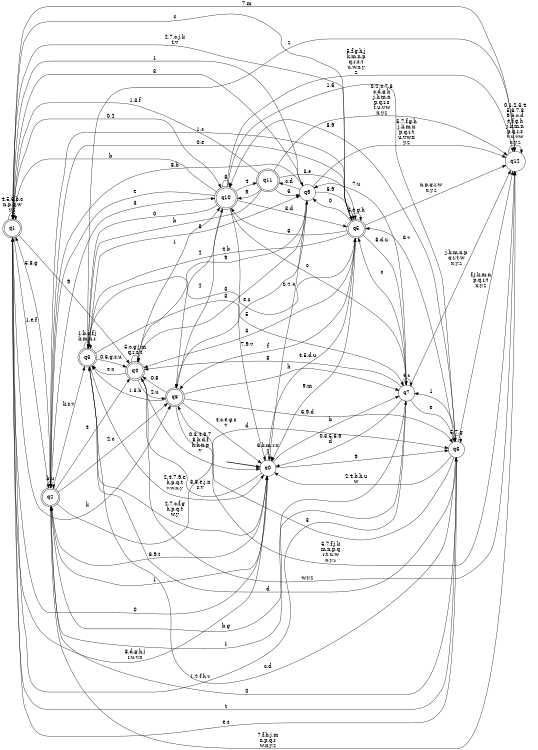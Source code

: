 digraph BlueStar {
__start0 [style = invis, shape = none, label = "", width = 0, height = 0];

rankdir=LR;
size="8,5";

s0 [style="filled", color="black", fillcolor="white" shape="circle", label="q0"];
s1 [style="rounded,filled", color="black", fillcolor="white" shape="doublecircle", label="q1"];
s2 [style="rounded,filled", color="black", fillcolor="white" shape="doublecircle", label="q2"];
s3 [style="rounded,filled", color="black", fillcolor="white" shape="doublecircle", label="q3"];
s4 [style="rounded,filled", color="black", fillcolor="white" shape="doublecircle", label="q4"];
s5 [style="rounded,filled", color="black", fillcolor="white" shape="doublecircle", label="q5"];
s6 [style="filled", color="black", fillcolor="white" shape="circle", label="q6"];
s7 [style="filled", color="black", fillcolor="white" shape="circle", label="q7"];
s8 [style="rounded,filled", color="black", fillcolor="white" shape="doublecircle", label="q8"];
s9 [style="filled", color="black", fillcolor="white" shape="circle", label="q9"];
s10 [style="rounded,filled", color="black", fillcolor="white" shape="doublecircle", label="q10"];
s11 [style="rounded,filled", color="black", fillcolor="white" shape="doublecircle", label="q11"];
s12 [style="filled", color="black", fillcolor="white" shape="circle", label="q12"];
subgraph cluster_main { 
	graph [pad=".75", ranksep="0.15", nodesep="0.15"];
	 style=invis; 
	__start0 -> s0 [penwidth=2];
}
s0 -> s0 [label="6,k,m,r,x\nz"];
s0 -> s1 [label="0"];
s0 -> s2 [label="1"];
s0 -> s3 [label="2,7,c,f,g\nh,p,q,t\nw,y"];
s0 -> s4 [label="3,8,e,j,n\ns,v"];
s0 -> s5 [label="4,5,d,u"];
s0 -> s6 [label="9"];
s0 -> s7 [label="b"];
s1 -> s0 [label="8,d,g,h,j\nr,u,v,x"];
s1 -> s1 [label="4,5,6,b,c\nn,p,q,w\ny,z"];
s1 -> s2 [label="1,e,f"];
s1 -> s4 [label="9"];
s1 -> s5 [label="s"];
s1 -> s6 [label="t"];
s1 -> s8 [label="k"];
s1 -> s9 [label="3"];
s1 -> s10 [label="0,2"];
s1 -> s12 [label="7,m"];
s2 -> s0 [label="6,9,t"];
s2 -> s1 [label="5,8,g"];
s2 -> s2 [label="b,u"];
s2 -> s3 [label="k,s,v"];
s2 -> s4 [label="4"];
s2 -> s5 [label="0,e"];
s2 -> s6 [label="d"];
s2 -> s7 [label="1"];
s2 -> s8 [label="2,c"];
s2 -> s10 [label="3"];
s2 -> s12 [label="7,f,h,j,m\nn,p,q,r\nw,x,y,z"];
s3 -> s0 [label="2,4,7,9,e\nh,p,q,t\nv,w,x,y"];
s3 -> s3 [label="1,b,c,f,j\nk,m,n,r"];
s3 -> s4 [label="0,6,g,s,u"];
s3 -> s5 [label="3"];
s3 -> s6 [label="d"];
s3 -> s7 [label="5"];
s3 -> s9 [label="8"];
s3 -> s12 [label="z"];
s4 -> s0 [label="0,3,4,6,7\n8,b,d,f\nh,k,n,p\nv"];
s4 -> s3 [label="e,x"];
s4 -> s4 [label="5,c,g,j,m\nq,r,s,t"];
s4 -> s8 [label="2,u"];
s4 -> s9 [label="9"];
s4 -> s10 [label="1"];
s4 -> s12 [label="w,y,z"];
s5 -> s0 [label="9,m"];
s5 -> s1 [label="2,7,c,j,k\nt,v"];
s5 -> s2 [label="1,s"];
s5 -> s3 [label="4,b"];
s5 -> s4 [label="3"];
s5 -> s5 [label="5,e,g,h"];
s5 -> s7 [label="8,d,u"];
s5 -> s8 [label="f"];
s5 -> s9 [label="0"];
s5 -> s10 [label="6"];
s5 -> s12 [label="n,p,q,r,w\nx,y,z"];
s6 -> s0 [label="2,4,b,h,u\nw"];
s6 -> s1 [label="e,s"];
s6 -> s2 [label="0"];
s6 -> s3 [label="c,d"];
s6 -> s5 [label="6,v"];
s6 -> s6 [label="5,7,g"];
s6 -> s7 [label="1"];
s6 -> s8 [label="3"];
s6 -> s10 [label="8,9"];
s6 -> s12 [label="f,j,k,m,n\np,q,r,t\nx,y,z"];
s7 -> s0 [label="0,3,5,6,9\nd"];
s7 -> s1 [label="1,2,f,h,v"];
s7 -> s2 [label="b,g"];
s7 -> s4 [label="8"];
s7 -> s5 [label="c"];
s7 -> s6 [label="e"];
s7 -> s7 [label="4,s"];
s7 -> s9 [label="7,u"];
s7 -> s12 [label="j,k,m,n,p\nq,r,t,w\nx,y,z"];
s8 -> s0 [label="4,c,e,g,s\nv"];
s8 -> s3 [label="1,3,b"];
s8 -> s4 [label="0,8"];
s8 -> s6 [label="6,9,d"];
s8 -> s7 [label="h"];
s8 -> s10 [label="2"];
s8 -> s12 [label="5,7,f,j,k\nm,n,p,q\nr,t,u,w\nx,y,z"];
s9 -> s0 [label="0,2,4"];
s9 -> s1 [label="1"];
s9 -> s2 [label="8,b"];
s9 -> s4 [label="3"];
s9 -> s5 [label="6,9"];
s9 -> s8 [label="e,s"];
s9 -> s11 [label="c,d"];
s9 -> s12 [label="5,7,f,g,h\nj,k,m,n\np,q,r,t\nu,v,w,x\ny,z"];
s10 -> s0 [label="7,9,v"];
s10 -> s1 [label="b"];
s10 -> s2 [label="e"];
s10 -> s3 [label="0"];
s10 -> s5 [label="3,d"];
s10 -> s6 [label="1,6"];
s10 -> s7 [label="c"];
s10 -> s8 [label="2"];
s10 -> s10 [label="8"];
s10 -> s11 [label="4"];
s10 -> s12 [label="5,f,g,h,j\nk,m,n,p\nq,r,s,t\nu,w,x,y\nz"];
s11 -> s1 [label="1,3,f"];
s11 -> s3 [label="b"];
s11 -> s5 [label="5,e"];
s11 -> s9 [label="6"];
s11 -> s10 [label="9"];
s11 -> s12 [label="0,2,4,7,8\nc,d,g,h\nj,k,m,n\np,q,r,s\nt,u,v,w\nx,y,z"];
s12 -> s12 [label="0,1,2,3,4\n5,6,7,8\n9,b,c,d\ne,f,g,h\nj,k,m,n\np,q,r,s\nt,u,v,w\nx,y,z"];

}